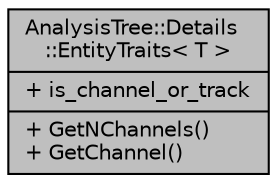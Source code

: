 digraph "AnalysisTree::Details::EntityTraits&lt; T &gt;"
{
  edge [fontname="Helvetica",fontsize="10",labelfontname="Helvetica",labelfontsize="10"];
  node [fontname="Helvetica",fontsize="10",shape=record];
  Node1 [label="{AnalysisTree::Details\l::EntityTraits\< T \>\n|+ is_channel_or_track\l|+ GetNChannels()\l+ GetChannel()\l}",height=0.2,width=0.4,color="black", fillcolor="grey75", style="filled", fontcolor="black"];
}
